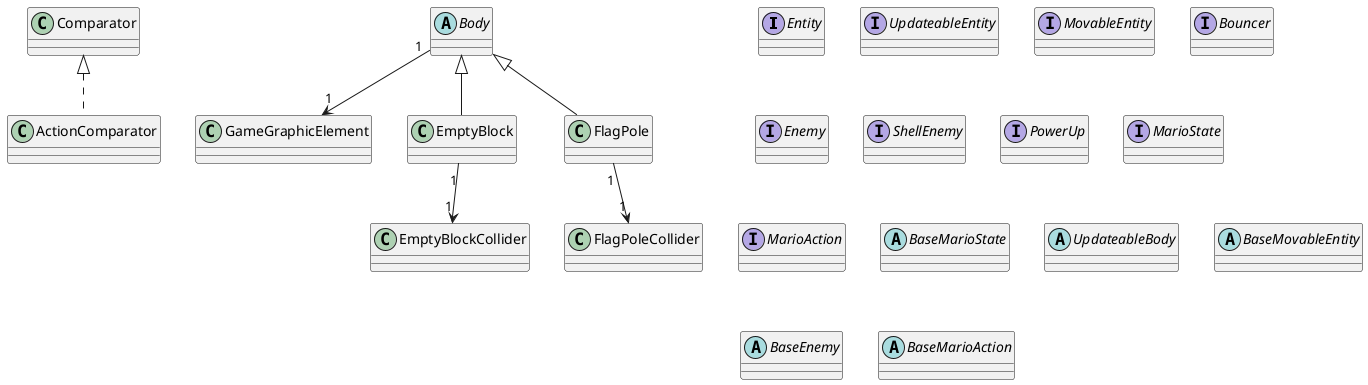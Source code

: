 @startuml Entities

interface Entity 
interface UpdateableEntity
interface MovableEntity
interface Bouncer

interface Enemy 
interface ShellEnemy
interface PowerUp
interface MarioState
interface MarioAction

abstract class BaseMarioState
abstract class Body
abstract class UpdateableBody
abstract class BaseMovableEntity
abstract class BaseEnemy
abstract class BaseMarioAction

Body "1" --> "1" GameGraphicElement

EmptyBlock -u-|> Body
EmptyBlock "1" --> "1" EmptyBlockCollider

FlagPole -u-|> Body
FlagPole "1" --> "1" FlagPoleCollider

ActionComparator .u.|> Comparator
@enduml
